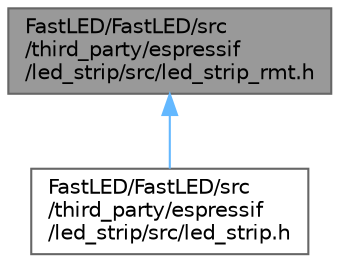 digraph "FastLED/FastLED/src/third_party/espressif/led_strip/src/led_strip_rmt.h"
{
 // LATEX_PDF_SIZE
  bgcolor="transparent";
  edge [fontname=Helvetica,fontsize=10,labelfontname=Helvetica,labelfontsize=10];
  node [fontname=Helvetica,fontsize=10,shape=box,height=0.2,width=0.4];
  Node1 [id="Node000001",label="FastLED/FastLED/src\l/third_party/espressif\l/led_strip/src/led_strip_rmt.h",height=0.2,width=0.4,color="gray40", fillcolor="grey60", style="filled", fontcolor="black",tooltip=" "];
  Node1 -> Node2 [id="edge1_Node000001_Node000002",dir="back",color="steelblue1",style="solid",tooltip=" "];
  Node2 [id="Node000002",label="FastLED/FastLED/src\l/third_party/espressif\l/led_strip/src/led_strip.h",height=0.2,width=0.4,color="grey40", fillcolor="white", style="filled",URL="$df/d6e/led__strip_8h.html",tooltip=" "];
}
